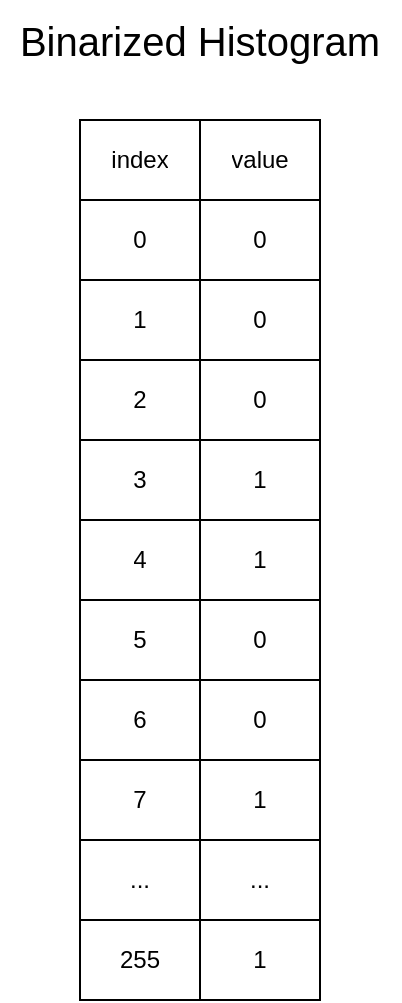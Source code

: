 <mxfile version="15.2.7" type="device" pages="3"><diagram id="U2uXvwyW8Bl0AQz61vFx" name="ページ1"><mxGraphModel dx="1574" dy="1199" grid="1" gridSize="10" guides="1" tooltips="1" connect="1" arrows="1" fold="1" page="1" pageScale="1" pageWidth="1920" pageHeight="1200" math="0" shadow="0"><root><mxCell id="0"/><mxCell id="1" parent="0"/><mxCell id="spt4LPGkpLWF_4BhG0WS-1" value="" style="shape=table;html=1;whiteSpace=wrap;startSize=0;container=1;collapsible=0;childLayout=tableLayout;" vertex="1" parent="1"><mxGeometry x="120" y="100" width="120" height="440" as="geometry"/></mxCell><mxCell id="spt4LPGkpLWF_4BhG0WS-2" value="" style="shape=partialRectangle;html=1;whiteSpace=wrap;collapsible=0;dropTarget=0;pointerEvents=0;fillColor=none;top=0;left=0;bottom=0;right=0;points=[[0,0.5],[1,0.5]];portConstraint=eastwest;" vertex="1" parent="spt4LPGkpLWF_4BhG0WS-1"><mxGeometry width="120" height="40" as="geometry"/></mxCell><mxCell id="spt4LPGkpLWF_4BhG0WS-3" value="index" style="shape=partialRectangle;html=1;whiteSpace=wrap;connectable=0;fillColor=none;top=0;left=0;bottom=0;right=0;overflow=hidden;pointerEvents=1;" vertex="1" parent="spt4LPGkpLWF_4BhG0WS-2"><mxGeometry width="60" height="40" as="geometry"/></mxCell><mxCell id="spt4LPGkpLWF_4BhG0WS-4" value="value" style="shape=partialRectangle;html=1;whiteSpace=wrap;connectable=0;fillColor=none;top=0;left=0;bottom=0;right=0;overflow=hidden;pointerEvents=1;" vertex="1" parent="spt4LPGkpLWF_4BhG0WS-2"><mxGeometry x="60" width="60" height="40" as="geometry"/></mxCell><mxCell id="spt4LPGkpLWF_4BhG0WS-6" value="" style="shape=partialRectangle;html=1;whiteSpace=wrap;collapsible=0;dropTarget=0;pointerEvents=0;fillColor=none;top=0;left=0;bottom=0;right=0;points=[[0,0.5],[1,0.5]];portConstraint=eastwest;" vertex="1" parent="spt4LPGkpLWF_4BhG0WS-1"><mxGeometry y="40" width="120" height="40" as="geometry"/></mxCell><mxCell id="spt4LPGkpLWF_4BhG0WS-7" value="0" style="shape=partialRectangle;html=1;whiteSpace=wrap;connectable=0;fillColor=none;top=0;left=0;bottom=0;right=0;overflow=hidden;pointerEvents=1;" vertex="1" parent="spt4LPGkpLWF_4BhG0WS-6"><mxGeometry width="60" height="40" as="geometry"/></mxCell><mxCell id="spt4LPGkpLWF_4BhG0WS-8" value="0" style="shape=partialRectangle;html=1;whiteSpace=wrap;connectable=0;fillColor=none;top=0;left=0;bottom=0;right=0;overflow=hidden;pointerEvents=1;" vertex="1" parent="spt4LPGkpLWF_4BhG0WS-6"><mxGeometry x="60" width="60" height="40" as="geometry"/></mxCell><mxCell id="spt4LPGkpLWF_4BhG0WS-10" value="" style="shape=partialRectangle;html=1;whiteSpace=wrap;collapsible=0;dropTarget=0;pointerEvents=0;fillColor=none;top=0;left=0;bottom=0;right=0;points=[[0,0.5],[1,0.5]];portConstraint=eastwest;" vertex="1" parent="spt4LPGkpLWF_4BhG0WS-1"><mxGeometry y="80" width="120" height="40" as="geometry"/></mxCell><mxCell id="spt4LPGkpLWF_4BhG0WS-11" value="1" style="shape=partialRectangle;html=1;whiteSpace=wrap;connectable=0;fillColor=none;top=0;left=0;bottom=0;right=0;overflow=hidden;pointerEvents=1;" vertex="1" parent="spt4LPGkpLWF_4BhG0WS-10"><mxGeometry width="60" height="40" as="geometry"/></mxCell><mxCell id="spt4LPGkpLWF_4BhG0WS-12" value="0" style="shape=partialRectangle;html=1;whiteSpace=wrap;connectable=0;fillColor=none;top=0;left=0;bottom=0;right=0;overflow=hidden;pointerEvents=1;" vertex="1" parent="spt4LPGkpLWF_4BhG0WS-10"><mxGeometry x="60" width="60" height="40" as="geometry"/></mxCell><mxCell id="spt4LPGkpLWF_4BhG0WS-14" style="shape=partialRectangle;html=1;whiteSpace=wrap;collapsible=0;dropTarget=0;pointerEvents=0;fillColor=none;top=0;left=0;bottom=0;right=0;points=[[0,0.5],[1,0.5]];portConstraint=eastwest;" vertex="1" parent="spt4LPGkpLWF_4BhG0WS-1"><mxGeometry y="120" width="120" height="40" as="geometry"/></mxCell><mxCell id="spt4LPGkpLWF_4BhG0WS-15" value="2" style="shape=partialRectangle;html=1;whiteSpace=wrap;connectable=0;fillColor=none;top=0;left=0;bottom=0;right=0;overflow=hidden;pointerEvents=1;" vertex="1" parent="spt4LPGkpLWF_4BhG0WS-14"><mxGeometry width="60" height="40" as="geometry"/></mxCell><mxCell id="spt4LPGkpLWF_4BhG0WS-16" value="0" style="shape=partialRectangle;html=1;whiteSpace=wrap;connectable=0;fillColor=none;top=0;left=0;bottom=0;right=0;overflow=hidden;pointerEvents=1;" vertex="1" parent="spt4LPGkpLWF_4BhG0WS-14"><mxGeometry x="60" width="60" height="40" as="geometry"/></mxCell><mxCell id="spt4LPGkpLWF_4BhG0WS-18" style="shape=partialRectangle;html=1;whiteSpace=wrap;collapsible=0;dropTarget=0;pointerEvents=0;fillColor=none;top=0;left=0;bottom=0;right=0;points=[[0,0.5],[1,0.5]];portConstraint=eastwest;" vertex="1" parent="spt4LPGkpLWF_4BhG0WS-1"><mxGeometry y="160" width="120" height="40" as="geometry"/></mxCell><mxCell id="spt4LPGkpLWF_4BhG0WS-19" value="3" style="shape=partialRectangle;html=1;whiteSpace=wrap;connectable=0;fillColor=none;top=0;left=0;bottom=0;right=0;overflow=hidden;pointerEvents=1;" vertex="1" parent="spt4LPGkpLWF_4BhG0WS-18"><mxGeometry width="60" height="40" as="geometry"/></mxCell><mxCell id="spt4LPGkpLWF_4BhG0WS-20" value="1" style="shape=partialRectangle;html=1;whiteSpace=wrap;connectable=0;fillColor=none;top=0;left=0;bottom=0;right=0;overflow=hidden;pointerEvents=1;" vertex="1" parent="spt4LPGkpLWF_4BhG0WS-18"><mxGeometry x="60" width="60" height="40" as="geometry"/></mxCell><mxCell id="spt4LPGkpLWF_4BhG0WS-22" style="shape=partialRectangle;html=1;whiteSpace=wrap;collapsible=0;dropTarget=0;pointerEvents=0;fillColor=none;top=0;left=0;bottom=0;right=0;points=[[0,0.5],[1,0.5]];portConstraint=eastwest;" vertex="1" parent="spt4LPGkpLWF_4BhG0WS-1"><mxGeometry y="200" width="120" height="40" as="geometry"/></mxCell><mxCell id="spt4LPGkpLWF_4BhG0WS-23" value="4" style="shape=partialRectangle;html=1;whiteSpace=wrap;connectable=0;fillColor=none;top=0;left=0;bottom=0;right=0;overflow=hidden;pointerEvents=1;" vertex="1" parent="spt4LPGkpLWF_4BhG0WS-22"><mxGeometry width="60" height="40" as="geometry"/></mxCell><mxCell id="spt4LPGkpLWF_4BhG0WS-24" value="1" style="shape=partialRectangle;html=1;whiteSpace=wrap;connectable=0;fillColor=none;top=0;left=0;bottom=0;right=0;overflow=hidden;pointerEvents=1;" vertex="1" parent="spt4LPGkpLWF_4BhG0WS-22"><mxGeometry x="60" width="60" height="40" as="geometry"/></mxCell><mxCell id="spt4LPGkpLWF_4BhG0WS-26" style="shape=partialRectangle;html=1;whiteSpace=wrap;collapsible=0;dropTarget=0;pointerEvents=0;fillColor=none;top=0;left=0;bottom=0;right=0;points=[[0,0.5],[1,0.5]];portConstraint=eastwest;" vertex="1" parent="spt4LPGkpLWF_4BhG0WS-1"><mxGeometry y="240" width="120" height="40" as="geometry"/></mxCell><mxCell id="spt4LPGkpLWF_4BhG0WS-27" value="5" style="shape=partialRectangle;html=1;whiteSpace=wrap;connectable=0;fillColor=none;top=0;left=0;bottom=0;right=0;overflow=hidden;pointerEvents=1;" vertex="1" parent="spt4LPGkpLWF_4BhG0WS-26"><mxGeometry width="60" height="40" as="geometry"/></mxCell><mxCell id="spt4LPGkpLWF_4BhG0WS-28" value="0" style="shape=partialRectangle;html=1;whiteSpace=wrap;connectable=0;fillColor=none;top=0;left=0;bottom=0;right=0;overflow=hidden;pointerEvents=1;" vertex="1" parent="spt4LPGkpLWF_4BhG0WS-26"><mxGeometry x="60" width="60" height="40" as="geometry"/></mxCell><mxCell id="spt4LPGkpLWF_4BhG0WS-29" style="shape=partialRectangle;html=1;whiteSpace=wrap;collapsible=0;dropTarget=0;pointerEvents=0;fillColor=none;top=0;left=0;bottom=0;right=0;points=[[0,0.5],[1,0.5]];portConstraint=eastwest;" vertex="1" parent="spt4LPGkpLWF_4BhG0WS-1"><mxGeometry y="280" width="120" height="40" as="geometry"/></mxCell><mxCell id="spt4LPGkpLWF_4BhG0WS-30" value="6" style="shape=partialRectangle;html=1;whiteSpace=wrap;connectable=0;fillColor=none;top=0;left=0;bottom=0;right=0;overflow=hidden;pointerEvents=1;" vertex="1" parent="spt4LPGkpLWF_4BhG0WS-29"><mxGeometry width="60" height="40" as="geometry"/></mxCell><mxCell id="spt4LPGkpLWF_4BhG0WS-31" value="0" style="shape=partialRectangle;html=1;whiteSpace=wrap;connectable=0;fillColor=none;top=0;left=0;bottom=0;right=0;overflow=hidden;pointerEvents=1;" vertex="1" parent="spt4LPGkpLWF_4BhG0WS-29"><mxGeometry x="60" width="60" height="40" as="geometry"/></mxCell><mxCell id="spt4LPGkpLWF_4BhG0WS-32" style="shape=partialRectangle;html=1;whiteSpace=wrap;collapsible=0;dropTarget=0;pointerEvents=0;fillColor=none;top=0;left=0;bottom=0;right=0;points=[[0,0.5],[1,0.5]];portConstraint=eastwest;" vertex="1" parent="spt4LPGkpLWF_4BhG0WS-1"><mxGeometry y="320" width="120" height="40" as="geometry"/></mxCell><mxCell id="spt4LPGkpLWF_4BhG0WS-33" value="7" style="shape=partialRectangle;html=1;whiteSpace=wrap;connectable=0;fillColor=none;top=0;left=0;bottom=0;right=0;overflow=hidden;pointerEvents=1;" vertex="1" parent="spt4LPGkpLWF_4BhG0WS-32"><mxGeometry width="60" height="40" as="geometry"/></mxCell><mxCell id="spt4LPGkpLWF_4BhG0WS-34" value="1" style="shape=partialRectangle;html=1;whiteSpace=wrap;connectable=0;fillColor=none;top=0;left=0;bottom=0;right=0;overflow=hidden;pointerEvents=1;" vertex="1" parent="spt4LPGkpLWF_4BhG0WS-32"><mxGeometry x="60" width="60" height="40" as="geometry"/></mxCell><mxCell id="spt4LPGkpLWF_4BhG0WS-47" style="shape=partialRectangle;html=1;whiteSpace=wrap;collapsible=0;dropTarget=0;pointerEvents=0;fillColor=none;top=0;left=0;bottom=0;right=0;points=[[0,0.5],[1,0.5]];portConstraint=eastwest;" vertex="1" parent="spt4LPGkpLWF_4BhG0WS-1"><mxGeometry y="360" width="120" height="40" as="geometry"/></mxCell><mxCell id="spt4LPGkpLWF_4BhG0WS-48" value="..." style="shape=partialRectangle;html=1;whiteSpace=wrap;connectable=0;fillColor=none;top=0;left=0;bottom=0;right=0;overflow=hidden;pointerEvents=1;" vertex="1" parent="spt4LPGkpLWF_4BhG0WS-47"><mxGeometry width="60" height="40" as="geometry"/></mxCell><mxCell id="spt4LPGkpLWF_4BhG0WS-49" value="..." style="shape=partialRectangle;html=1;whiteSpace=wrap;connectable=0;fillColor=none;top=0;left=0;bottom=0;right=0;overflow=hidden;pointerEvents=1;" vertex="1" parent="spt4LPGkpLWF_4BhG0WS-47"><mxGeometry x="60" width="60" height="40" as="geometry"/></mxCell><mxCell id="spt4LPGkpLWF_4BhG0WS-50" style="shape=partialRectangle;html=1;whiteSpace=wrap;collapsible=0;dropTarget=0;pointerEvents=0;fillColor=none;top=0;left=0;bottom=0;right=0;points=[[0,0.5],[1,0.5]];portConstraint=eastwest;" vertex="1" parent="spt4LPGkpLWF_4BhG0WS-1"><mxGeometry y="400" width="120" height="40" as="geometry"/></mxCell><mxCell id="spt4LPGkpLWF_4BhG0WS-51" value="255" style="shape=partialRectangle;html=1;whiteSpace=wrap;connectable=0;fillColor=none;top=0;left=0;bottom=0;right=0;overflow=hidden;pointerEvents=1;" vertex="1" parent="spt4LPGkpLWF_4BhG0WS-50"><mxGeometry width="60" height="40" as="geometry"/></mxCell><mxCell id="spt4LPGkpLWF_4BhG0WS-52" value="1" style="shape=partialRectangle;html=1;whiteSpace=wrap;connectable=0;fillColor=none;top=0;left=0;bottom=0;right=0;overflow=hidden;pointerEvents=1;" vertex="1" parent="spt4LPGkpLWF_4BhG0WS-50"><mxGeometry x="60" width="60" height="40" as="geometry"/></mxCell><mxCell id="spt4LPGkpLWF_4BhG0WS-53" value="Binarized Histogram" style="text;html=1;strokeColor=none;fillColor=none;align=center;verticalAlign=middle;whiteSpace=wrap;rounded=0;startSize=0;fontSize=20;" vertex="1" parent="1"><mxGeometry x="80" y="40" width="200" height="40" as="geometry"/></mxCell></root></mxGraphModel></diagram><diagram name="ページ1のコピー" id="UWUjFBeeF1r3fgll-lrH"><mxGraphModel dx="1296" dy="987" grid="0" gridSize="10" guides="1" tooltips="1" connect="1" arrows="1" fold="1" page="1" pageScale="1" pageWidth="1920" pageHeight="1200" background="#030303" math="0" shadow="0"><root><mxCell id="hHX4N9h2BdbGsaUDnzVj-0"/><mxCell id="hHX4N9h2BdbGsaUDnzVj-1" parent="hHX4N9h2BdbGsaUDnzVj-0"/><mxCell id="hHX4N9h2BdbGsaUDnzVj-2" value="" style="shape=table;html=1;whiteSpace=wrap;startSize=0;container=1;collapsible=0;childLayout=tableLayout;labelBackgroundColor=none;strokeColor=#FFFFFF;fontColor=#FFFFFF;fillColor=none;" vertex="1" parent="hHX4N9h2BdbGsaUDnzVj-1"><mxGeometry x="680" y="100" width="120" height="440" as="geometry"/></mxCell><mxCell id="hHX4N9h2BdbGsaUDnzVj-3" value="" style="shape=partialRectangle;html=1;whiteSpace=wrap;collapsible=0;dropTarget=0;pointerEvents=0;fillColor=none;top=0;left=0;bottom=0;right=0;points=[[0,0.5],[1,0.5]];portConstraint=eastwest;" vertex="1" parent="hHX4N9h2BdbGsaUDnzVj-2"><mxGeometry width="120" height="40" as="geometry"/></mxCell><mxCell id="hHX4N9h2BdbGsaUDnzVj-4" value="index&lt;br&gt;brightness" style="shape=partialRectangle;html=1;whiteSpace=wrap;connectable=0;fillColor=none;top=0;left=0;bottom=0;right=0;overflow=hidden;pointerEvents=1;fontColor=#FFFFFF;" vertex="1" parent="hHX4N9h2BdbGsaUDnzVj-3"><mxGeometry width="60" height="40" as="geometry"/></mxCell><mxCell id="hHX4N9h2BdbGsaUDnzVj-5" value="value" style="shape=partialRectangle;html=1;whiteSpace=wrap;connectable=0;fillColor=none;top=0;left=0;bottom=0;right=0;overflow=hidden;pointerEvents=1;fontColor=#FFFFFF;" vertex="1" parent="hHX4N9h2BdbGsaUDnzVj-3"><mxGeometry x="60" width="60" height="40" as="geometry"/></mxCell><mxCell id="hHX4N9h2BdbGsaUDnzVj-6" value="" style="shape=partialRectangle;html=1;whiteSpace=wrap;collapsible=0;dropTarget=0;pointerEvents=0;fillColor=none;top=0;left=0;bottom=0;right=0;points=[[0,0.5],[1,0.5]];portConstraint=eastwest;" vertex="1" parent="hHX4N9h2BdbGsaUDnzVj-2"><mxGeometry y="40" width="120" height="40" as="geometry"/></mxCell><mxCell id="hHX4N9h2BdbGsaUDnzVj-7" value="0" style="shape=partialRectangle;html=1;whiteSpace=wrap;connectable=0;fillColor=#e1d5e7;top=0;left=0;bottom=0;right=0;overflow=hidden;pointerEvents=1;strokeColor=#9673a6;fontColor=#030303;" vertex="1" parent="hHX4N9h2BdbGsaUDnzVj-6"><mxGeometry width="60" height="40" as="geometry"/></mxCell><mxCell id="hHX4N9h2BdbGsaUDnzVj-8" value="0" style="shape=partialRectangle;html=1;whiteSpace=wrap;connectable=0;fillColor=#e1d5e7;top=0;left=0;bottom=0;right=0;overflow=hidden;pointerEvents=1;strokeColor=#9673a6;fontColor=#030303;" vertex="1" parent="hHX4N9h2BdbGsaUDnzVj-6"><mxGeometry x="60" width="60" height="40" as="geometry"/></mxCell><mxCell id="hHX4N9h2BdbGsaUDnzVj-9" value="" style="shape=partialRectangle;html=1;whiteSpace=wrap;collapsible=0;dropTarget=0;pointerEvents=0;fillColor=none;top=0;left=0;bottom=0;right=0;points=[[0,0.5],[1,0.5]];portConstraint=eastwest;" vertex="1" parent="hHX4N9h2BdbGsaUDnzVj-2"><mxGeometry y="80" width="120" height="40" as="geometry"/></mxCell><mxCell id="hHX4N9h2BdbGsaUDnzVj-10" value="1" style="shape=partialRectangle;html=1;whiteSpace=wrap;connectable=0;fillColor=none;top=0;left=0;bottom=0;right=0;overflow=hidden;pointerEvents=1;fontColor=#FFFFFF;" vertex="1" parent="hHX4N9h2BdbGsaUDnzVj-9"><mxGeometry width="60" height="40" as="geometry"/></mxCell><mxCell id="hHX4N9h2BdbGsaUDnzVj-11" value="0" style="shape=partialRectangle;html=1;whiteSpace=wrap;connectable=0;fillColor=none;top=0;left=0;bottom=0;right=0;overflow=hidden;pointerEvents=1;fontColor=#FFFFFF;" vertex="1" parent="hHX4N9h2BdbGsaUDnzVj-9"><mxGeometry x="60" width="60" height="40" as="geometry"/></mxCell><mxCell id="hHX4N9h2BdbGsaUDnzVj-12" style="shape=partialRectangle;html=1;whiteSpace=wrap;collapsible=0;dropTarget=0;pointerEvents=0;fillColor=none;top=0;left=0;bottom=0;right=0;points=[[0,0.5],[1,0.5]];portConstraint=eastwest;" vertex="1" parent="hHX4N9h2BdbGsaUDnzVj-2"><mxGeometry y="120" width="120" height="40" as="geometry"/></mxCell><mxCell id="hHX4N9h2BdbGsaUDnzVj-13" value="2" style="shape=partialRectangle;html=1;whiteSpace=wrap;connectable=0;fillColor=none;top=0;left=0;bottom=0;right=0;overflow=hidden;pointerEvents=1;fontColor=#FFFFFF;" vertex="1" parent="hHX4N9h2BdbGsaUDnzVj-12"><mxGeometry width="60" height="40" as="geometry"/></mxCell><mxCell id="hHX4N9h2BdbGsaUDnzVj-14" value="0" style="shape=partialRectangle;html=1;whiteSpace=wrap;connectable=0;fillColor=none;top=0;left=0;bottom=0;right=0;overflow=hidden;pointerEvents=1;fontColor=#FFFFFF;" vertex="1" parent="hHX4N9h2BdbGsaUDnzVj-12"><mxGeometry x="60" width="60" height="40" as="geometry"/></mxCell><mxCell id="hHX4N9h2BdbGsaUDnzVj-15" style="shape=partialRectangle;html=1;whiteSpace=wrap;collapsible=0;dropTarget=0;pointerEvents=0;fillColor=none;top=0;left=0;bottom=0;right=0;points=[[0,0.5],[1,0.5]];portConstraint=eastwest;" vertex="1" parent="hHX4N9h2BdbGsaUDnzVj-2"><mxGeometry y="160" width="120" height="40" as="geometry"/></mxCell><mxCell id="hHX4N9h2BdbGsaUDnzVj-16" value="3" style="shape=partialRectangle;html=1;whiteSpace=wrap;connectable=0;fillColor=none;top=0;left=0;bottom=0;right=0;overflow=hidden;pointerEvents=1;fontColor=#FFFFFF;" vertex="1" parent="hHX4N9h2BdbGsaUDnzVj-15"><mxGeometry width="60" height="40" as="geometry"/></mxCell><mxCell id="hHX4N9h2BdbGsaUDnzVj-17" value="1" style="shape=partialRectangle;html=1;whiteSpace=wrap;connectable=0;fillColor=none;top=0;left=0;bottom=0;right=0;overflow=hidden;pointerEvents=1;fontColor=#FFFFFF;" vertex="1" parent="hHX4N9h2BdbGsaUDnzVj-15"><mxGeometry x="60" width="60" height="40" as="geometry"/></mxCell><mxCell id="hHX4N9h2BdbGsaUDnzVj-18" style="shape=partialRectangle;html=1;whiteSpace=wrap;collapsible=0;dropTarget=0;pointerEvents=0;fillColor=none;top=0;left=0;bottom=0;right=0;points=[[0,0.5],[1,0.5]];portConstraint=eastwest;" vertex="1" parent="hHX4N9h2BdbGsaUDnzVj-2"><mxGeometry y="200" width="120" height="40" as="geometry"/></mxCell><mxCell id="hHX4N9h2BdbGsaUDnzVj-19" value="4" style="shape=partialRectangle;html=1;whiteSpace=wrap;connectable=0;fillColor=#d5e8d4;top=0;left=0;bottom=0;right=0;overflow=hidden;pointerEvents=1;strokeColor=#82b366;fontColor=#030303;" vertex="1" parent="hHX4N9h2BdbGsaUDnzVj-18"><mxGeometry width="60" height="40" as="geometry"/></mxCell><mxCell id="hHX4N9h2BdbGsaUDnzVj-20" value="1" style="shape=partialRectangle;html=1;whiteSpace=wrap;connectable=0;fillColor=#d5e8d4;top=0;left=0;bottom=0;right=0;overflow=hidden;pointerEvents=1;strokeColor=#82b366;fontColor=#030303;" vertex="1" parent="hHX4N9h2BdbGsaUDnzVj-18"><mxGeometry x="60" width="60" height="40" as="geometry"/></mxCell><mxCell id="hHX4N9h2BdbGsaUDnzVj-21" style="shape=partialRectangle;html=1;whiteSpace=wrap;collapsible=0;dropTarget=0;pointerEvents=0;fillColor=none;top=0;left=0;bottom=0;right=0;points=[[0,0.5],[1,0.5]];portConstraint=eastwest;" vertex="1" parent="hHX4N9h2BdbGsaUDnzVj-2"><mxGeometry y="240" width="120" height="40" as="geometry"/></mxCell><mxCell id="hHX4N9h2BdbGsaUDnzVj-22" value="5" style="shape=partialRectangle;html=1;whiteSpace=wrap;connectable=0;fillColor=none;top=0;left=0;bottom=0;right=0;overflow=hidden;pointerEvents=1;fontColor=#FFFFFF;" vertex="1" parent="hHX4N9h2BdbGsaUDnzVj-21"><mxGeometry width="60" height="40" as="geometry"/></mxCell><mxCell id="hHX4N9h2BdbGsaUDnzVj-23" value="0" style="shape=partialRectangle;html=1;whiteSpace=wrap;connectable=0;fillColor=none;top=0;left=0;bottom=0;right=0;overflow=hidden;pointerEvents=1;fontColor=#FFFFFF;" vertex="1" parent="hHX4N9h2BdbGsaUDnzVj-21"><mxGeometry x="60" width="60" height="40" as="geometry"/></mxCell><mxCell id="hHX4N9h2BdbGsaUDnzVj-24" style="shape=partialRectangle;html=1;whiteSpace=wrap;collapsible=0;dropTarget=0;pointerEvents=0;fillColor=none;top=0;left=0;bottom=0;right=0;points=[[0,0.5],[1,0.5]];portConstraint=eastwest;" vertex="1" parent="hHX4N9h2BdbGsaUDnzVj-2"><mxGeometry y="280" width="120" height="40" as="geometry"/></mxCell><mxCell id="hHX4N9h2BdbGsaUDnzVj-25" value="6" style="shape=partialRectangle;html=1;whiteSpace=wrap;connectable=0;fillColor=none;top=0;left=0;bottom=0;right=0;overflow=hidden;pointerEvents=1;fontColor=#FFFFFF;" vertex="1" parent="hHX4N9h2BdbGsaUDnzVj-24"><mxGeometry width="60" height="40" as="geometry"/></mxCell><mxCell id="hHX4N9h2BdbGsaUDnzVj-26" value="0" style="shape=partialRectangle;html=1;whiteSpace=wrap;connectable=0;fillColor=none;top=0;left=0;bottom=0;right=0;overflow=hidden;pointerEvents=1;fontColor=#FFFFFF;" vertex="1" parent="hHX4N9h2BdbGsaUDnzVj-24"><mxGeometry x="60" width="60" height="40" as="geometry"/></mxCell><mxCell id="hHX4N9h2BdbGsaUDnzVj-27" style="shape=partialRectangle;html=1;whiteSpace=wrap;collapsible=0;dropTarget=0;pointerEvents=0;fillColor=none;top=0;left=0;bottom=0;right=0;points=[[0,0.5],[1,0.5]];portConstraint=eastwest;" vertex="1" parent="hHX4N9h2BdbGsaUDnzVj-2"><mxGeometry y="320" width="120" height="40" as="geometry"/></mxCell><mxCell id="hHX4N9h2BdbGsaUDnzVj-28" value="7" style="shape=partialRectangle;html=1;whiteSpace=wrap;connectable=0;fillColor=#f8cecc;top=0;left=0;bottom=0;right=0;overflow=hidden;pointerEvents=1;strokeColor=#b85450;fontColor=#030303;" vertex="1" parent="hHX4N9h2BdbGsaUDnzVj-27"><mxGeometry width="60" height="40" as="geometry"/></mxCell><mxCell id="hHX4N9h2BdbGsaUDnzVj-29" value="1" style="shape=partialRectangle;html=1;whiteSpace=wrap;connectable=0;fillColor=#f8cecc;top=0;left=0;bottom=0;right=0;overflow=hidden;pointerEvents=1;strokeColor=#b85450;fontColor=#030303;" vertex="1" parent="hHX4N9h2BdbGsaUDnzVj-27"><mxGeometry x="60" width="60" height="40" as="geometry"/></mxCell><mxCell id="hHX4N9h2BdbGsaUDnzVj-30" style="shape=partialRectangle;html=1;whiteSpace=wrap;collapsible=0;dropTarget=0;pointerEvents=0;fillColor=none;top=0;left=0;bottom=0;right=0;points=[[0,0.5],[1,0.5]];portConstraint=eastwest;" vertex="1" parent="hHX4N9h2BdbGsaUDnzVj-2"><mxGeometry y="360" width="120" height="40" as="geometry"/></mxCell><mxCell id="hHX4N9h2BdbGsaUDnzVj-31" value="..." style="shape=partialRectangle;html=1;whiteSpace=wrap;connectable=0;fillColor=none;top=0;left=0;bottom=0;right=0;overflow=hidden;pointerEvents=1;fontColor=#FFFFFF;" vertex="1" parent="hHX4N9h2BdbGsaUDnzVj-30"><mxGeometry width="60" height="40" as="geometry"/></mxCell><mxCell id="hHX4N9h2BdbGsaUDnzVj-32" value="..." style="shape=partialRectangle;html=1;whiteSpace=wrap;connectable=0;fillColor=none;top=0;left=0;bottom=0;right=0;overflow=hidden;pointerEvents=1;fontColor=#FFFFFF;" vertex="1" parent="hHX4N9h2BdbGsaUDnzVj-30"><mxGeometry x="60" width="60" height="40" as="geometry"/></mxCell><mxCell id="hHX4N9h2BdbGsaUDnzVj-33" style="shape=partialRectangle;html=1;whiteSpace=wrap;collapsible=0;dropTarget=0;pointerEvents=0;fillColor=none;top=0;left=0;bottom=0;right=0;points=[[0,0.5],[1,0.5]];portConstraint=eastwest;" vertex="1" parent="hHX4N9h2BdbGsaUDnzVj-2"><mxGeometry y="400" width="120" height="40" as="geometry"/></mxCell><mxCell id="hHX4N9h2BdbGsaUDnzVj-34" value="255" style="shape=partialRectangle;html=1;whiteSpace=wrap;connectable=0;fillColor=none;top=0;left=0;bottom=0;right=0;overflow=hidden;pointerEvents=1;fontColor=#FFFFFF;" vertex="1" parent="hHX4N9h2BdbGsaUDnzVj-33"><mxGeometry width="60" height="40" as="geometry"/></mxCell><mxCell id="hHX4N9h2BdbGsaUDnzVj-35" value="1" style="shape=partialRectangle;html=1;whiteSpace=wrap;connectable=0;fillColor=none;top=0;left=0;bottom=0;right=0;overflow=hidden;pointerEvents=1;fontColor=#FFFFFF;" vertex="1" parent="hHX4N9h2BdbGsaUDnzVj-33"><mxGeometry x="60" width="60" height="40" as="geometry"/></mxCell><mxCell id="hHX4N9h2BdbGsaUDnzVj-36" value="Binarized Histogram" style="text;html=1;strokeColor=none;fillColor=none;align=center;verticalAlign=middle;whiteSpace=wrap;rounded=0;startSize=0;fontSize=20;fontColor=#FFFFFF;" vertex="1" parent="hHX4N9h2BdbGsaUDnzVj-1"><mxGeometry x="640" y="40" width="200" height="40" as="geometry"/></mxCell><mxCell id="hHX4N9h2BdbGsaUDnzVj-37" value="" style="shape=table;html=1;whiteSpace=wrap;startSize=0;container=1;collapsible=0;childLayout=tableLayout;fontSize=20;labelBackgroundColor=none;strokeColor=#FFFFFF;fontColor=#FFFFFF;fillColor=none;" vertex="1" parent="hHX4N9h2BdbGsaUDnzVj-1"><mxGeometry x="320" y="200" width="240" height="230" as="geometry"/></mxCell><mxCell id="hHX4N9h2BdbGsaUDnzVj-38" value="" style="shape=partialRectangle;html=1;whiteSpace=wrap;collapsible=0;dropTarget=0;pointerEvents=0;fillColor=none;top=0;left=0;bottom=0;right=0;points=[[0,0.5],[1,0.5]];portConstraint=eastwest;" vertex="1" parent="hHX4N9h2BdbGsaUDnzVj-37"><mxGeometry width="240" height="58" as="geometry"/></mxCell><mxCell id="hHX4N9h2BdbGsaUDnzVj-53" value="2" style="shape=partialRectangle;html=1;whiteSpace=wrap;connectable=0;fillColor=none;top=0;left=0;bottom=0;right=0;overflow=hidden;pointerEvents=1;fontColor=#FFFFFF;" vertex="1" parent="hHX4N9h2BdbGsaUDnzVj-38"><mxGeometry width="60" height="58" as="geometry"/></mxCell><mxCell id="hHX4N9h2BdbGsaUDnzVj-39" value="5" style="shape=partialRectangle;html=1;whiteSpace=wrap;connectable=0;fillColor=none;top=0;left=0;bottom=0;right=0;overflow=hidden;pointerEvents=1;fontColor=#FFFFFF;" vertex="1" parent="hHX4N9h2BdbGsaUDnzVj-38"><mxGeometry x="60" width="60" height="58" as="geometry"/></mxCell><mxCell id="hHX4N9h2BdbGsaUDnzVj-40" value="3" style="shape=partialRectangle;html=1;whiteSpace=wrap;connectable=0;fillColor=none;top=0;left=0;bottom=0;right=0;overflow=hidden;pointerEvents=1;fontColor=#FFFFFF;" vertex="1" parent="hHX4N9h2BdbGsaUDnzVj-38"><mxGeometry x="120" width="60" height="58" as="geometry"/></mxCell><mxCell id="hHX4N9h2BdbGsaUDnzVj-41" value="&lt;font&gt;7&lt;/font&gt;" style="shape=partialRectangle;html=1;whiteSpace=wrap;connectable=0;fillColor=#f8cecc;top=0;left=0;bottom=0;right=0;overflow=hidden;pointerEvents=1;strokeColor=#b85450;fontColor=#030303;" vertex="1" parent="hHX4N9h2BdbGsaUDnzVj-38"><mxGeometry x="180" width="60" height="58" as="geometry"/></mxCell><mxCell id="hHX4N9h2BdbGsaUDnzVj-42" value="" style="shape=partialRectangle;html=1;whiteSpace=wrap;collapsible=0;dropTarget=0;pointerEvents=0;fillColor=none;top=0;left=0;bottom=0;right=0;points=[[0,0.5],[1,0.5]];portConstraint=eastwest;" vertex="1" parent="hHX4N9h2BdbGsaUDnzVj-37"><mxGeometry y="58" width="240" height="57" as="geometry"/></mxCell><mxCell id="hHX4N9h2BdbGsaUDnzVj-54" value="6" style="shape=partialRectangle;html=1;whiteSpace=wrap;connectable=0;fillColor=none;top=0;left=0;bottom=0;right=0;overflow=hidden;pointerEvents=1;fontColor=#FFFFFF;" vertex="1" parent="hHX4N9h2BdbGsaUDnzVj-42"><mxGeometry width="60" height="57" as="geometry"/></mxCell><mxCell id="hHX4N9h2BdbGsaUDnzVj-43" value="4" style="shape=partialRectangle;html=1;whiteSpace=wrap;connectable=0;fillColor=none;top=0;left=0;bottom=0;right=0;overflow=hidden;pointerEvents=1;fontColor=#FFFFFF;" vertex="1" parent="hHX4N9h2BdbGsaUDnzVj-42"><mxGeometry x="60" width="60" height="57" as="geometry"/></mxCell><mxCell id="hHX4N9h2BdbGsaUDnzVj-44" value="1" style="shape=partialRectangle;html=1;whiteSpace=wrap;connectable=0;fillColor=none;top=0;left=0;bottom=0;right=0;overflow=hidden;pointerEvents=1;fontColor=#FFFFFF;" vertex="1" parent="hHX4N9h2BdbGsaUDnzVj-42"><mxGeometry x="120" width="60" height="57" as="geometry"/></mxCell><mxCell id="hHX4N9h2BdbGsaUDnzVj-45" value="0" style="shape=partialRectangle;html=1;whiteSpace=wrap;connectable=0;fillColor=#e1d5e7;top=0;left=0;bottom=0;right=0;overflow=hidden;pointerEvents=1;strokeColor=#9673a6;fontColor=#030303;" vertex="1" parent="hHX4N9h2BdbGsaUDnzVj-42"><mxGeometry x="180" width="60" height="57" as="geometry"/></mxCell><mxCell id="hHX4N9h2BdbGsaUDnzVj-46" value="" style="shape=partialRectangle;html=1;whiteSpace=wrap;collapsible=0;dropTarget=0;pointerEvents=0;fillColor=none;top=0;left=0;bottom=0;right=0;points=[[0,0.5],[1,0.5]];portConstraint=eastwest;" vertex="1" parent="hHX4N9h2BdbGsaUDnzVj-37"><mxGeometry y="115" width="240" height="58" as="geometry"/></mxCell><mxCell id="hHX4N9h2BdbGsaUDnzVj-55" value="0" style="shape=partialRectangle;html=1;whiteSpace=wrap;connectable=0;fillColor=none;top=0;left=0;bottom=0;right=0;overflow=hidden;pointerEvents=1;fontColor=#FFFFFF;" vertex="1" parent="hHX4N9h2BdbGsaUDnzVj-46"><mxGeometry width="60" height="58" as="geometry"/></mxCell><mxCell id="hHX4N9h2BdbGsaUDnzVj-47" value="3" style="shape=partialRectangle;html=1;whiteSpace=wrap;connectable=0;fillColor=none;top=0;left=0;bottom=0;right=0;overflow=hidden;pointerEvents=1;fontColor=#FFFFFF;" vertex="1" parent="hHX4N9h2BdbGsaUDnzVj-46"><mxGeometry x="60" width="60" height="58" as="geometry"/></mxCell><mxCell id="hHX4N9h2BdbGsaUDnzVj-48" value="7" style="shape=partialRectangle;html=1;whiteSpace=wrap;connectable=0;fillColor=none;top=0;left=0;bottom=0;right=0;overflow=hidden;pointerEvents=1;fontColor=#FFFFFF;" vertex="1" parent="hHX4N9h2BdbGsaUDnzVj-46"><mxGeometry x="120" width="60" height="58" as="geometry"/></mxCell><mxCell id="hHX4N9h2BdbGsaUDnzVj-49" value="4" style="shape=partialRectangle;html=1;whiteSpace=wrap;connectable=0;fillColor=#d5e8d4;top=0;left=0;bottom=0;right=0;overflow=hidden;pointerEvents=1;strokeColor=#82b366;fontColor=#030303;" vertex="1" parent="hHX4N9h2BdbGsaUDnzVj-46"><mxGeometry x="180" width="60" height="58" as="geometry"/></mxCell><mxCell id="hHX4N9h2BdbGsaUDnzVj-56" style="shape=partialRectangle;html=1;whiteSpace=wrap;collapsible=0;dropTarget=0;pointerEvents=0;fillColor=none;top=0;left=0;bottom=0;right=0;points=[[0,0.5],[1,0.5]];portConstraint=eastwest;" vertex="1" parent="hHX4N9h2BdbGsaUDnzVj-37"><mxGeometry y="173" width="240" height="57" as="geometry"/></mxCell><mxCell id="hHX4N9h2BdbGsaUDnzVj-57" value="5" style="shape=partialRectangle;html=1;whiteSpace=wrap;connectable=0;fillColor=none;top=0;left=0;bottom=0;right=0;overflow=hidden;pointerEvents=1;fontColor=#FFFFFF;" vertex="1" parent="hHX4N9h2BdbGsaUDnzVj-56"><mxGeometry width="60" height="57" as="geometry"/></mxCell><mxCell id="hHX4N9h2BdbGsaUDnzVj-58" value="5" style="shape=partialRectangle;html=1;whiteSpace=wrap;connectable=0;fillColor=none;top=0;left=0;bottom=0;right=0;overflow=hidden;pointerEvents=1;fontColor=#FFFFFF;" vertex="1" parent="hHX4N9h2BdbGsaUDnzVj-56"><mxGeometry x="60" width="60" height="57" as="geometry"/></mxCell><mxCell id="hHX4N9h2BdbGsaUDnzVj-59" value="3" style="shape=partialRectangle;html=1;whiteSpace=wrap;connectable=0;fillColor=none;top=0;left=0;bottom=0;right=0;overflow=hidden;pointerEvents=1;fontColor=#FFFFFF;" vertex="1" parent="hHX4N9h2BdbGsaUDnzVj-56"><mxGeometry x="120" width="60" height="57" as="geometry"/></mxCell><mxCell id="hHX4N9h2BdbGsaUDnzVj-60" value="4" style="shape=partialRectangle;html=1;whiteSpace=wrap;connectable=0;fillColor=none;top=0;left=0;bottom=0;right=0;overflow=hidden;pointerEvents=1;fontColor=#FFFFFF;" vertex="1" parent="hHX4N9h2BdbGsaUDnzVj-56"><mxGeometry x="180" width="60" height="57" as="geometry"/></mxCell><mxCell id="hHX4N9h2BdbGsaUDnzVj-61" value="Image" style="text;html=1;strokeColor=none;fillColor=none;align=center;verticalAlign=middle;whiteSpace=wrap;rounded=0;startSize=0;fontSize=20;fontColor=#FFFFFF;" vertex="1" parent="hHX4N9h2BdbGsaUDnzVj-1"><mxGeometry x="340" y="140" width="200" height="40" as="geometry"/></mxCell><mxCell id="hHX4N9h2BdbGsaUDnzVj-62" value="" style="shape=table;html=1;whiteSpace=wrap;startSize=0;container=1;collapsible=0;childLayout=tableLayout;fontSize=20;labelBackgroundColor=none;strokeColor=#FFFFFF;fontColor=none;noLabel=1;fillColor=none;" vertex="1" parent="hHX4N9h2BdbGsaUDnzVj-1"><mxGeometry x="880" y="200" width="240" height="230" as="geometry"/></mxCell><mxCell id="hHX4N9h2BdbGsaUDnzVj-63" value="" style="shape=partialRectangle;html=1;whiteSpace=wrap;collapsible=0;dropTarget=0;pointerEvents=0;fillColor=none;top=0;left=0;bottom=0;right=0;points=[[0,0.5],[1,0.5]];portConstraint=eastwest;" vertex="1" parent="hHX4N9h2BdbGsaUDnzVj-62"><mxGeometry width="240" height="58" as="geometry"/></mxCell><mxCell id="hHX4N9h2BdbGsaUDnzVj-64" value="0" style="shape=partialRectangle;html=1;whiteSpace=wrap;connectable=0;fillColor=none;top=0;left=0;bottom=0;right=0;overflow=hidden;pointerEvents=1;fontColor=#FFFFFF;" vertex="1" parent="hHX4N9h2BdbGsaUDnzVj-63"><mxGeometry width="60" height="58" as="geometry"/></mxCell><mxCell id="hHX4N9h2BdbGsaUDnzVj-65" value="0" style="shape=partialRectangle;html=1;whiteSpace=wrap;connectable=0;fillColor=none;top=0;left=0;bottom=0;right=0;overflow=hidden;pointerEvents=1;fontColor=#FFFFFF;" vertex="1" parent="hHX4N9h2BdbGsaUDnzVj-63"><mxGeometry x="60" width="60" height="58" as="geometry"/></mxCell><mxCell id="hHX4N9h2BdbGsaUDnzVj-66" value="1" style="shape=partialRectangle;html=1;whiteSpace=wrap;connectable=0;fillColor=none;top=0;left=0;bottom=0;right=0;overflow=hidden;pointerEvents=1;fontColor=#FFFFFF;" vertex="1" parent="hHX4N9h2BdbGsaUDnzVj-63"><mxGeometry x="120" width="60" height="58" as="geometry"/></mxCell><mxCell id="hHX4N9h2BdbGsaUDnzVj-67" value="1" style="shape=partialRectangle;html=1;whiteSpace=wrap;connectable=0;fillColor=#f8cecc;top=0;left=0;bottom=0;right=0;overflow=hidden;pointerEvents=1;strokeColor=#b85450;fontColor=#030303;" vertex="1" parent="hHX4N9h2BdbGsaUDnzVj-63"><mxGeometry x="180" width="60" height="58" as="geometry"/></mxCell><mxCell id="hHX4N9h2BdbGsaUDnzVj-68" value="" style="shape=partialRectangle;html=1;whiteSpace=wrap;collapsible=0;dropTarget=0;pointerEvents=0;fillColor=none;top=0;left=0;bottom=0;right=0;points=[[0,0.5],[1,0.5]];portConstraint=eastwest;" vertex="1" parent="hHX4N9h2BdbGsaUDnzVj-62"><mxGeometry y="58" width="240" height="57" as="geometry"/></mxCell><mxCell id="hHX4N9h2BdbGsaUDnzVj-69" value="0" style="shape=partialRectangle;html=1;whiteSpace=wrap;connectable=0;fillColor=none;top=0;left=0;bottom=0;right=0;overflow=hidden;pointerEvents=1;fontColor=#FFFFFF;" vertex="1" parent="hHX4N9h2BdbGsaUDnzVj-68"><mxGeometry width="60" height="57" as="geometry"/></mxCell><mxCell id="hHX4N9h2BdbGsaUDnzVj-70" value="1" style="shape=partialRectangle;html=1;whiteSpace=wrap;connectable=0;fillColor=none;top=0;left=0;bottom=0;right=0;overflow=hidden;pointerEvents=1;fontColor=#FFFFFF;" vertex="1" parent="hHX4N9h2BdbGsaUDnzVj-68"><mxGeometry x="60" width="60" height="57" as="geometry"/></mxCell><mxCell id="hHX4N9h2BdbGsaUDnzVj-71" value="0" style="shape=partialRectangle;html=1;whiteSpace=wrap;connectable=0;fillColor=none;top=0;left=0;bottom=0;right=0;overflow=hidden;pointerEvents=1;fontColor=#FFFFFF;" vertex="1" parent="hHX4N9h2BdbGsaUDnzVj-68"><mxGeometry x="120" width="60" height="57" as="geometry"/></mxCell><mxCell id="hHX4N9h2BdbGsaUDnzVj-72" value="0" style="shape=partialRectangle;html=1;whiteSpace=wrap;connectable=0;fillColor=#e1d5e7;top=0;left=0;bottom=0;right=0;overflow=hidden;pointerEvents=1;strokeColor=#9673a6;fontColor=#030303;" vertex="1" parent="hHX4N9h2BdbGsaUDnzVj-68"><mxGeometry x="180" width="60" height="57" as="geometry"/></mxCell><mxCell id="hHX4N9h2BdbGsaUDnzVj-73" value="" style="shape=partialRectangle;html=1;whiteSpace=wrap;collapsible=0;dropTarget=0;pointerEvents=0;fillColor=none;top=0;left=0;bottom=0;right=0;points=[[0,0.5],[1,0.5]];portConstraint=eastwest;" vertex="1" parent="hHX4N9h2BdbGsaUDnzVj-62"><mxGeometry y="115" width="240" height="58" as="geometry"/></mxCell><mxCell id="hHX4N9h2BdbGsaUDnzVj-74" value="0" style="shape=partialRectangle;html=1;whiteSpace=wrap;connectable=0;fillColor=none;top=0;left=0;bottom=0;right=0;overflow=hidden;pointerEvents=1;fontColor=#FFFFFF;" vertex="1" parent="hHX4N9h2BdbGsaUDnzVj-73"><mxGeometry width="60" height="58" as="geometry"/></mxCell><mxCell id="hHX4N9h2BdbGsaUDnzVj-75" value="1" style="shape=partialRectangle;html=1;whiteSpace=wrap;connectable=0;fillColor=none;top=0;left=0;bottom=0;right=0;overflow=hidden;pointerEvents=1;fontColor=#FFFFFF;" vertex="1" parent="hHX4N9h2BdbGsaUDnzVj-73"><mxGeometry x="60" width="60" height="58" as="geometry"/></mxCell><mxCell id="hHX4N9h2BdbGsaUDnzVj-76" value="1" style="shape=partialRectangle;html=1;whiteSpace=wrap;connectable=0;fillColor=none;top=0;left=0;bottom=0;right=0;overflow=hidden;pointerEvents=1;fontColor=#FFFFFF;" vertex="1" parent="hHX4N9h2BdbGsaUDnzVj-73"><mxGeometry x="120" width="60" height="58" as="geometry"/></mxCell><mxCell id="hHX4N9h2BdbGsaUDnzVj-77" value="1" style="shape=partialRectangle;html=1;whiteSpace=wrap;connectable=0;fillColor=#d5e8d4;top=0;left=0;bottom=0;right=0;overflow=hidden;pointerEvents=1;strokeColor=#82b366;fontColor=#030303;" vertex="1" parent="hHX4N9h2BdbGsaUDnzVj-73"><mxGeometry x="180" width="60" height="58" as="geometry"/></mxCell><mxCell id="hHX4N9h2BdbGsaUDnzVj-78" style="shape=partialRectangle;html=1;whiteSpace=wrap;collapsible=0;dropTarget=0;pointerEvents=0;fillColor=none;top=0;left=0;bottom=0;right=0;points=[[0,0.5],[1,0.5]];portConstraint=eastwest;" vertex="1" parent="hHX4N9h2BdbGsaUDnzVj-62"><mxGeometry y="173" width="240" height="57" as="geometry"/></mxCell><mxCell id="hHX4N9h2BdbGsaUDnzVj-79" value="0" style="shape=partialRectangle;html=1;whiteSpace=wrap;connectable=0;fillColor=none;top=0;left=0;bottom=0;right=0;overflow=hidden;pointerEvents=1;fontColor=#FFFFFF;" vertex="1" parent="hHX4N9h2BdbGsaUDnzVj-78"><mxGeometry width="60" height="57" as="geometry"/></mxCell><mxCell id="hHX4N9h2BdbGsaUDnzVj-80" value="0" style="shape=partialRectangle;html=1;whiteSpace=wrap;connectable=0;fillColor=none;top=0;left=0;bottom=0;right=0;overflow=hidden;pointerEvents=1;fontColor=#FFFFFF;" vertex="1" parent="hHX4N9h2BdbGsaUDnzVj-78"><mxGeometry x="60" width="60" height="57" as="geometry"/></mxCell><mxCell id="hHX4N9h2BdbGsaUDnzVj-81" value="1" style="shape=partialRectangle;html=1;whiteSpace=wrap;connectable=0;fillColor=none;top=0;left=0;bottom=0;right=0;overflow=hidden;pointerEvents=1;fontColor=#FFFFFF;" vertex="1" parent="hHX4N9h2BdbGsaUDnzVj-78"><mxGeometry x="120" width="60" height="57" as="geometry"/></mxCell><mxCell id="hHX4N9h2BdbGsaUDnzVj-82" value="1" style="shape=partialRectangle;html=1;whiteSpace=wrap;connectable=0;fillColor=none;top=0;left=0;bottom=0;right=0;overflow=hidden;pointerEvents=1;fontColor=#FFFFFF;" vertex="1" parent="hHX4N9h2BdbGsaUDnzVj-78"><mxGeometry x="180" width="60" height="57" as="geometry"/></mxCell><mxCell id="hHX4N9h2BdbGsaUDnzVj-83" style="rounded=0;orthogonalLoop=1;jettySize=auto;html=1;entryX=0;entryY=0.5;entryDx=0;entryDy=0;fontSize=20;startSize=0;fillColor=#d5e8d4;strokeColor=#82b366;" edge="1" parent="hHX4N9h2BdbGsaUDnzVj-1" source="hHX4N9h2BdbGsaUDnzVj-46" target="hHX4N9h2BdbGsaUDnzVj-18"><mxGeometry relative="1" as="geometry"/></mxCell><mxCell id="hHX4N9h2BdbGsaUDnzVj-84" style="rounded=0;orthogonalLoop=1;jettySize=auto;html=1;entryX=0;entryY=0.5;entryDx=0;entryDy=0;fontSize=20;startSize=0;exitX=1;exitY=0.5;exitDx=0;exitDy=0;fillColor=#f8cecc;strokeColor=#b85450;" edge="1" parent="hHX4N9h2BdbGsaUDnzVj-1" source="hHX4N9h2BdbGsaUDnzVj-38" target="hHX4N9h2BdbGsaUDnzVj-27"><mxGeometry relative="1" as="geometry"/></mxCell><mxCell id="hHX4N9h2BdbGsaUDnzVj-85" style="edgeStyle=none;rounded=0;orthogonalLoop=1;jettySize=auto;html=1;fontSize=20;startSize=0;fillColor=#d5e8d4;strokeColor=#82b366;" edge="1" parent="hHX4N9h2BdbGsaUDnzVj-1" source="hHX4N9h2BdbGsaUDnzVj-18"><mxGeometry relative="1" as="geometry"><mxPoint x="1059" y="342" as="targetPoint"/></mxGeometry></mxCell><mxCell id="hHX4N9h2BdbGsaUDnzVj-86" style="edgeStyle=none;rounded=0;orthogonalLoop=1;jettySize=auto;html=1;entryX=0;entryY=0.5;entryDx=0;entryDy=0;fontSize=20;startSize=0;exitX=1;exitY=0.5;exitDx=0;exitDy=0;fillColor=#e1d5e7;strokeColor=#9673a6;" edge="1" parent="hHX4N9h2BdbGsaUDnzVj-1" source="hHX4N9h2BdbGsaUDnzVj-42" target="hHX4N9h2BdbGsaUDnzVj-6"><mxGeometry relative="1" as="geometry"/></mxCell><mxCell id="hHX4N9h2BdbGsaUDnzVj-87" style="edgeStyle=none;rounded=0;orthogonalLoop=1;jettySize=auto;html=1;fontSize=20;startSize=0;fillColor=#e1d5e7;strokeColor=#9673a6;exitX=1;exitY=0.5;exitDx=0;exitDy=0;labelBackgroundColor=none;fontColor=#FFFFFF;textOpacity=0;" edge="1" parent="hHX4N9h2BdbGsaUDnzVj-1" source="hHX4N9h2BdbGsaUDnzVj-6"><mxGeometry relative="1" as="geometry"><mxPoint x="1060" y="286" as="targetPoint"/></mxGeometry></mxCell><mxCell id="hHX4N9h2BdbGsaUDnzVj-88" style="edgeStyle=none;rounded=0;orthogonalLoop=1;jettySize=auto;html=1;fontSize=20;startSize=0;exitX=1;exitY=0.5;exitDx=0;exitDy=0;fillColor=#f8cecc;strokeColor=#b85450;" edge="1" parent="hHX4N9h2BdbGsaUDnzVj-1" source="hHX4N9h2BdbGsaUDnzVj-27"><mxGeometry relative="1" as="geometry"><mxPoint x="1062" y="229" as="targetPoint"/></mxGeometry></mxCell><mxCell id="hHX4N9h2BdbGsaUDnzVj-89" value="Background Mask" style="text;html=1;strokeColor=none;fillColor=none;align=center;verticalAlign=middle;whiteSpace=wrap;rounded=0;fontSize=20;startSize=0;fontColor=#FFFFFF;" vertex="1" parent="hHX4N9h2BdbGsaUDnzVj-1"><mxGeometry x="910" y="150" width="180" height="20" as="geometry"/></mxCell><mxCell id="hHX4N9h2BdbGsaUDnzVj-90" value="1 means background" style="text;html=1;strokeColor=none;fillColor=none;align=center;verticalAlign=middle;whiteSpace=wrap;rounded=0;fontSize=15;startSize=0;fontColor=#FFFFFF;" vertex="1" parent="hHX4N9h2BdbGsaUDnzVj-1"><mxGeometry x="910" y="450" width="180" height="20" as="geometry"/></mxCell></root></mxGraphModel></diagram><diagram name="ページ1のコピーのコピー" id="WU4C6nmmS8MoyVjDA1ZM"><mxGraphModel dx="918" dy="699" grid="0" gridSize="10" guides="1" tooltips="1" connect="1" arrows="1" fold="1" page="1" pageScale="1" pageWidth="1920" pageHeight="1200" background="#030303" math="0" shadow="0"><root><mxCell id="Zt_MH5p0a-5ZpCrXE0I2-0"/><mxCell id="Zt_MH5p0a-5ZpCrXE0I2-1" parent="Zt_MH5p0a-5ZpCrXE0I2-0"/><mxCell id="Zt_MH5p0a-5ZpCrXE0I2-2" value="" style="shape=table;html=1;whiteSpace=wrap;startSize=0;container=1;collapsible=0;childLayout=tableLayout;labelBackgroundColor=none;strokeColor=#FFFFFF;fontColor=#FFFFFF;fillColor=none;" vertex="1" parent="Zt_MH5p0a-5ZpCrXE0I2-1"><mxGeometry x="680" y="100" width="120" height="440" as="geometry"/></mxCell><mxCell id="Zt_MH5p0a-5ZpCrXE0I2-3" value="" style="shape=partialRectangle;html=1;whiteSpace=wrap;collapsible=0;dropTarget=0;pointerEvents=0;fillColor=none;top=0;left=0;bottom=0;right=0;points=[[0,0.5],[1,0.5]];portConstraint=eastwest;" vertex="1" parent="Zt_MH5p0a-5ZpCrXE0I2-2"><mxGeometry width="120" height="40" as="geometry"/></mxCell><mxCell id="Zt_MH5p0a-5ZpCrXE0I2-4" value="index&lt;br&gt;brightness" style="shape=partialRectangle;html=1;whiteSpace=wrap;connectable=0;fillColor=none;top=0;left=0;bottom=0;right=0;overflow=hidden;pointerEvents=1;fontColor=#FFFFFF;" vertex="1" parent="Zt_MH5p0a-5ZpCrXE0I2-3"><mxGeometry width="60" height="40" as="geometry"/></mxCell><mxCell id="Zt_MH5p0a-5ZpCrXE0I2-5" value="value" style="shape=partialRectangle;html=1;whiteSpace=wrap;connectable=0;fillColor=none;top=0;left=0;bottom=0;right=0;overflow=hidden;pointerEvents=1;fontColor=#FFFFFF;" vertex="1" parent="Zt_MH5p0a-5ZpCrXE0I2-3"><mxGeometry x="60" width="60" height="40" as="geometry"/></mxCell><mxCell id="Zt_MH5p0a-5ZpCrXE0I2-6" value="" style="shape=partialRectangle;html=1;whiteSpace=wrap;collapsible=0;dropTarget=0;pointerEvents=0;fillColor=none;top=0;left=0;bottom=0;right=0;points=[[0,0.5],[1,0.5]];portConstraint=eastwest;" vertex="1" parent="Zt_MH5p0a-5ZpCrXE0I2-2"><mxGeometry y="40" width="120" height="40" as="geometry"/></mxCell><mxCell id="Zt_MH5p0a-5ZpCrXE0I2-7" value="0" style="shape=partialRectangle;html=1;whiteSpace=wrap;connectable=0;top=0;left=0;bottom=0;right=0;overflow=hidden;pointerEvents=1;fillColor=none;strokeColor=#FFFFFF;fontColor=#FFFFFF;" vertex="1" parent="Zt_MH5p0a-5ZpCrXE0I2-6"><mxGeometry width="60" height="40" as="geometry"/></mxCell><mxCell id="Zt_MH5p0a-5ZpCrXE0I2-8" value="0" style="shape=partialRectangle;html=1;whiteSpace=wrap;connectable=0;top=0;left=0;bottom=0;right=0;overflow=hidden;pointerEvents=1;fillColor=none;strokeColor=#FFFFFF;fontColor=#FFFFFF;" vertex="1" parent="Zt_MH5p0a-5ZpCrXE0I2-6"><mxGeometry x="60" width="60" height="40" as="geometry"/></mxCell><mxCell id="Zt_MH5p0a-5ZpCrXE0I2-9" value="" style="shape=partialRectangle;html=1;whiteSpace=wrap;collapsible=0;dropTarget=0;pointerEvents=0;fillColor=none;top=0;left=0;bottom=0;right=0;points=[[0,0.5],[1,0.5]];portConstraint=eastwest;" vertex="1" parent="Zt_MH5p0a-5ZpCrXE0I2-2"><mxGeometry y="80" width="120" height="40" as="geometry"/></mxCell><mxCell id="Zt_MH5p0a-5ZpCrXE0I2-10" value="1" style="shape=partialRectangle;html=1;whiteSpace=wrap;connectable=0;fillColor=none;top=0;left=0;bottom=0;right=0;overflow=hidden;pointerEvents=1;fontColor=#FFFFFF;" vertex="1" parent="Zt_MH5p0a-5ZpCrXE0I2-9"><mxGeometry width="60" height="40" as="geometry"/></mxCell><mxCell id="Zt_MH5p0a-5ZpCrXE0I2-11" value="0" style="shape=partialRectangle;html=1;whiteSpace=wrap;connectable=0;fillColor=none;top=0;left=0;bottom=0;right=0;overflow=hidden;pointerEvents=1;fontColor=#FFFFFF;" vertex="1" parent="Zt_MH5p0a-5ZpCrXE0I2-9"><mxGeometry x="60" width="60" height="40" as="geometry"/></mxCell><mxCell id="Zt_MH5p0a-5ZpCrXE0I2-12" style="shape=partialRectangle;html=1;whiteSpace=wrap;collapsible=0;dropTarget=0;pointerEvents=0;fillColor=none;top=0;left=0;bottom=0;right=0;points=[[0,0.5],[1,0.5]];portConstraint=eastwest;" vertex="1" parent="Zt_MH5p0a-5ZpCrXE0I2-2"><mxGeometry y="120" width="120" height="40" as="geometry"/></mxCell><mxCell id="Zt_MH5p0a-5ZpCrXE0I2-13" value="2" style="shape=partialRectangle;html=1;whiteSpace=wrap;connectable=0;fillColor=none;top=0;left=0;bottom=0;right=0;overflow=hidden;pointerEvents=1;fontColor=#FFFFFF;" vertex="1" parent="Zt_MH5p0a-5ZpCrXE0I2-12"><mxGeometry width="60" height="40" as="geometry"/></mxCell><mxCell id="Zt_MH5p0a-5ZpCrXE0I2-14" value="0" style="shape=partialRectangle;html=1;whiteSpace=wrap;connectable=0;fillColor=none;top=0;left=0;bottom=0;right=0;overflow=hidden;pointerEvents=1;fontColor=#FFFFFF;" vertex="1" parent="Zt_MH5p0a-5ZpCrXE0I2-12"><mxGeometry x="60" width="60" height="40" as="geometry"/></mxCell><mxCell id="Zt_MH5p0a-5ZpCrXE0I2-15" style="shape=partialRectangle;html=1;whiteSpace=wrap;collapsible=0;dropTarget=0;pointerEvents=0;fillColor=none;top=0;left=0;bottom=0;right=0;points=[[0,0.5],[1,0.5]];portConstraint=eastwest;" vertex="1" parent="Zt_MH5p0a-5ZpCrXE0I2-2"><mxGeometry y="160" width="120" height="40" as="geometry"/></mxCell><mxCell id="Zt_MH5p0a-5ZpCrXE0I2-16" value="3" style="shape=partialRectangle;html=1;whiteSpace=wrap;connectable=0;fillColor=none;top=0;left=0;bottom=0;right=0;overflow=hidden;pointerEvents=1;fontColor=#FFFFFF;" vertex="1" parent="Zt_MH5p0a-5ZpCrXE0I2-15"><mxGeometry width="60" height="40" as="geometry"/></mxCell><mxCell id="Zt_MH5p0a-5ZpCrXE0I2-17" value="1" style="shape=partialRectangle;html=1;whiteSpace=wrap;connectable=0;fillColor=none;top=0;left=0;bottom=0;right=0;overflow=hidden;pointerEvents=1;fontColor=#FFFFFF;" vertex="1" parent="Zt_MH5p0a-5ZpCrXE0I2-15"><mxGeometry x="60" width="60" height="40" as="geometry"/></mxCell><mxCell id="Zt_MH5p0a-5ZpCrXE0I2-18" style="shape=partialRectangle;html=1;whiteSpace=wrap;collapsible=0;dropTarget=0;pointerEvents=0;fillColor=none;top=0;left=0;bottom=0;right=0;points=[[0,0.5],[1,0.5]];portConstraint=eastwest;" vertex="1" parent="Zt_MH5p0a-5ZpCrXE0I2-2"><mxGeometry y="200" width="120" height="40" as="geometry"/></mxCell><mxCell id="Zt_MH5p0a-5ZpCrXE0I2-19" value="4" style="shape=partialRectangle;html=1;whiteSpace=wrap;connectable=0;fillColor=none;top=0;left=0;bottom=0;right=0;overflow=hidden;pointerEvents=1;strokeColor=#FFFFFF;fontColor=#FFFFFF;" vertex="1" parent="Zt_MH5p0a-5ZpCrXE0I2-18"><mxGeometry width="60" height="40" as="geometry"/></mxCell><mxCell id="Zt_MH5p0a-5ZpCrXE0I2-20" value="1" style="shape=partialRectangle;html=1;whiteSpace=wrap;connectable=0;fillColor=none;top=0;left=0;bottom=0;right=0;overflow=hidden;pointerEvents=1;strokeColor=#FFFFFF;fontColor=#FFFFFF;" vertex="1" parent="Zt_MH5p0a-5ZpCrXE0I2-18"><mxGeometry x="60" width="60" height="40" as="geometry"/></mxCell><mxCell id="Zt_MH5p0a-5ZpCrXE0I2-21" style="shape=partialRectangle;html=1;whiteSpace=wrap;collapsible=0;dropTarget=0;pointerEvents=0;fillColor=none;top=0;left=0;bottom=0;right=0;points=[[0,0.5],[1,0.5]];portConstraint=eastwest;" vertex="1" parent="Zt_MH5p0a-5ZpCrXE0I2-2"><mxGeometry y="240" width="120" height="40" as="geometry"/></mxCell><mxCell id="Zt_MH5p0a-5ZpCrXE0I2-22" value="5" style="shape=partialRectangle;html=1;whiteSpace=wrap;connectable=0;fillColor=none;top=0;left=0;bottom=0;right=0;overflow=hidden;pointerEvents=1;fontColor=#FFFFFF;" vertex="1" parent="Zt_MH5p0a-5ZpCrXE0I2-21"><mxGeometry width="60" height="40" as="geometry"/></mxCell><mxCell id="Zt_MH5p0a-5ZpCrXE0I2-23" value="0" style="shape=partialRectangle;html=1;whiteSpace=wrap;connectable=0;fillColor=none;top=0;left=0;bottom=0;right=0;overflow=hidden;pointerEvents=1;fontColor=#FFFFFF;" vertex="1" parent="Zt_MH5p0a-5ZpCrXE0I2-21"><mxGeometry x="60" width="60" height="40" as="geometry"/></mxCell><mxCell id="Zt_MH5p0a-5ZpCrXE0I2-24" style="shape=partialRectangle;html=1;whiteSpace=wrap;collapsible=0;dropTarget=0;pointerEvents=0;fillColor=none;top=0;left=0;bottom=0;right=0;points=[[0,0.5],[1,0.5]];portConstraint=eastwest;" vertex="1" parent="Zt_MH5p0a-5ZpCrXE0I2-2"><mxGeometry y="280" width="120" height="40" as="geometry"/></mxCell><mxCell id="Zt_MH5p0a-5ZpCrXE0I2-25" value="6" style="shape=partialRectangle;html=1;whiteSpace=wrap;connectable=0;fillColor=none;top=0;left=0;bottom=0;right=0;overflow=hidden;pointerEvents=1;fontColor=#FFFFFF;" vertex="1" parent="Zt_MH5p0a-5ZpCrXE0I2-24"><mxGeometry width="60" height="40" as="geometry"/></mxCell><mxCell id="Zt_MH5p0a-5ZpCrXE0I2-26" value="0" style="shape=partialRectangle;html=1;whiteSpace=wrap;connectable=0;fillColor=none;top=0;left=0;bottom=0;right=0;overflow=hidden;pointerEvents=1;fontColor=#FFFFFF;" vertex="1" parent="Zt_MH5p0a-5ZpCrXE0I2-24"><mxGeometry x="60" width="60" height="40" as="geometry"/></mxCell><mxCell id="Zt_MH5p0a-5ZpCrXE0I2-27" style="shape=partialRectangle;html=1;whiteSpace=wrap;collapsible=0;dropTarget=0;pointerEvents=0;fillColor=none;top=0;left=0;bottom=0;right=0;points=[[0,0.5],[1,0.5]];portConstraint=eastwest;" vertex="1" parent="Zt_MH5p0a-5ZpCrXE0I2-2"><mxGeometry y="320" width="120" height="40" as="geometry"/></mxCell><mxCell id="Zt_MH5p0a-5ZpCrXE0I2-28" value="7" style="shape=partialRectangle;html=1;whiteSpace=wrap;connectable=0;fillColor=none;top=0;left=0;bottom=0;right=0;overflow=hidden;pointerEvents=1;strokeColor=#FFFFFF;fontColor=#FFFFFF;" vertex="1" parent="Zt_MH5p0a-5ZpCrXE0I2-27"><mxGeometry width="60" height="40" as="geometry"/></mxCell><mxCell id="Zt_MH5p0a-5ZpCrXE0I2-29" value="1" style="shape=partialRectangle;html=1;whiteSpace=wrap;connectable=0;fillColor=none;top=0;left=0;bottom=0;right=0;overflow=hidden;pointerEvents=1;strokeColor=#FFFFFF;fontColor=#FFFFFF;" vertex="1" parent="Zt_MH5p0a-5ZpCrXE0I2-27"><mxGeometry x="60" width="60" height="40" as="geometry"/></mxCell><mxCell id="Zt_MH5p0a-5ZpCrXE0I2-30" style="shape=partialRectangle;html=1;whiteSpace=wrap;collapsible=0;dropTarget=0;pointerEvents=0;fillColor=none;top=0;left=0;bottom=0;right=0;points=[[0,0.5],[1,0.5]];portConstraint=eastwest;" vertex="1" parent="Zt_MH5p0a-5ZpCrXE0I2-2"><mxGeometry y="360" width="120" height="40" as="geometry"/></mxCell><mxCell id="Zt_MH5p0a-5ZpCrXE0I2-31" value="..." style="shape=partialRectangle;html=1;whiteSpace=wrap;connectable=0;fillColor=none;top=0;left=0;bottom=0;right=0;overflow=hidden;pointerEvents=1;fontColor=#FFFFFF;" vertex="1" parent="Zt_MH5p0a-5ZpCrXE0I2-30"><mxGeometry width="60" height="40" as="geometry"/></mxCell><mxCell id="Zt_MH5p0a-5ZpCrXE0I2-32" value="..." style="shape=partialRectangle;html=1;whiteSpace=wrap;connectable=0;fillColor=none;top=0;left=0;bottom=0;right=0;overflow=hidden;pointerEvents=1;fontColor=#FFFFFF;" vertex="1" parent="Zt_MH5p0a-5ZpCrXE0I2-30"><mxGeometry x="60" width="60" height="40" as="geometry"/></mxCell><mxCell id="Zt_MH5p0a-5ZpCrXE0I2-33" style="shape=partialRectangle;html=1;whiteSpace=wrap;collapsible=0;dropTarget=0;pointerEvents=0;fillColor=none;top=0;left=0;bottom=0;right=0;points=[[0,0.5],[1,0.5]];portConstraint=eastwest;" vertex="1" parent="Zt_MH5p0a-5ZpCrXE0I2-2"><mxGeometry y="400" width="120" height="40" as="geometry"/></mxCell><mxCell id="Zt_MH5p0a-5ZpCrXE0I2-34" value="255" style="shape=partialRectangle;html=1;whiteSpace=wrap;connectable=0;fillColor=none;top=0;left=0;bottom=0;right=0;overflow=hidden;pointerEvents=1;fontColor=#FFFFFF;" vertex="1" parent="Zt_MH5p0a-5ZpCrXE0I2-33"><mxGeometry width="60" height="40" as="geometry"/></mxCell><mxCell id="Zt_MH5p0a-5ZpCrXE0I2-35" value="1" style="shape=partialRectangle;html=1;whiteSpace=wrap;connectable=0;fillColor=none;top=0;left=0;bottom=0;right=0;overflow=hidden;pointerEvents=1;fontColor=#FFFFFF;" vertex="1" parent="Zt_MH5p0a-5ZpCrXE0I2-33"><mxGeometry x="60" width="60" height="40" as="geometry"/></mxCell><mxCell id="Zt_MH5p0a-5ZpCrXE0I2-36" value="Binarized Histogram" style="text;html=1;strokeColor=none;fillColor=none;align=center;verticalAlign=middle;whiteSpace=wrap;rounded=0;startSize=0;fontSize=20;fontColor=#FFFFFF;" vertex="1" parent="Zt_MH5p0a-5ZpCrXE0I2-1"><mxGeometry x="640" y="40" width="200" height="40" as="geometry"/></mxCell></root></mxGraphModel></diagram></mxfile>